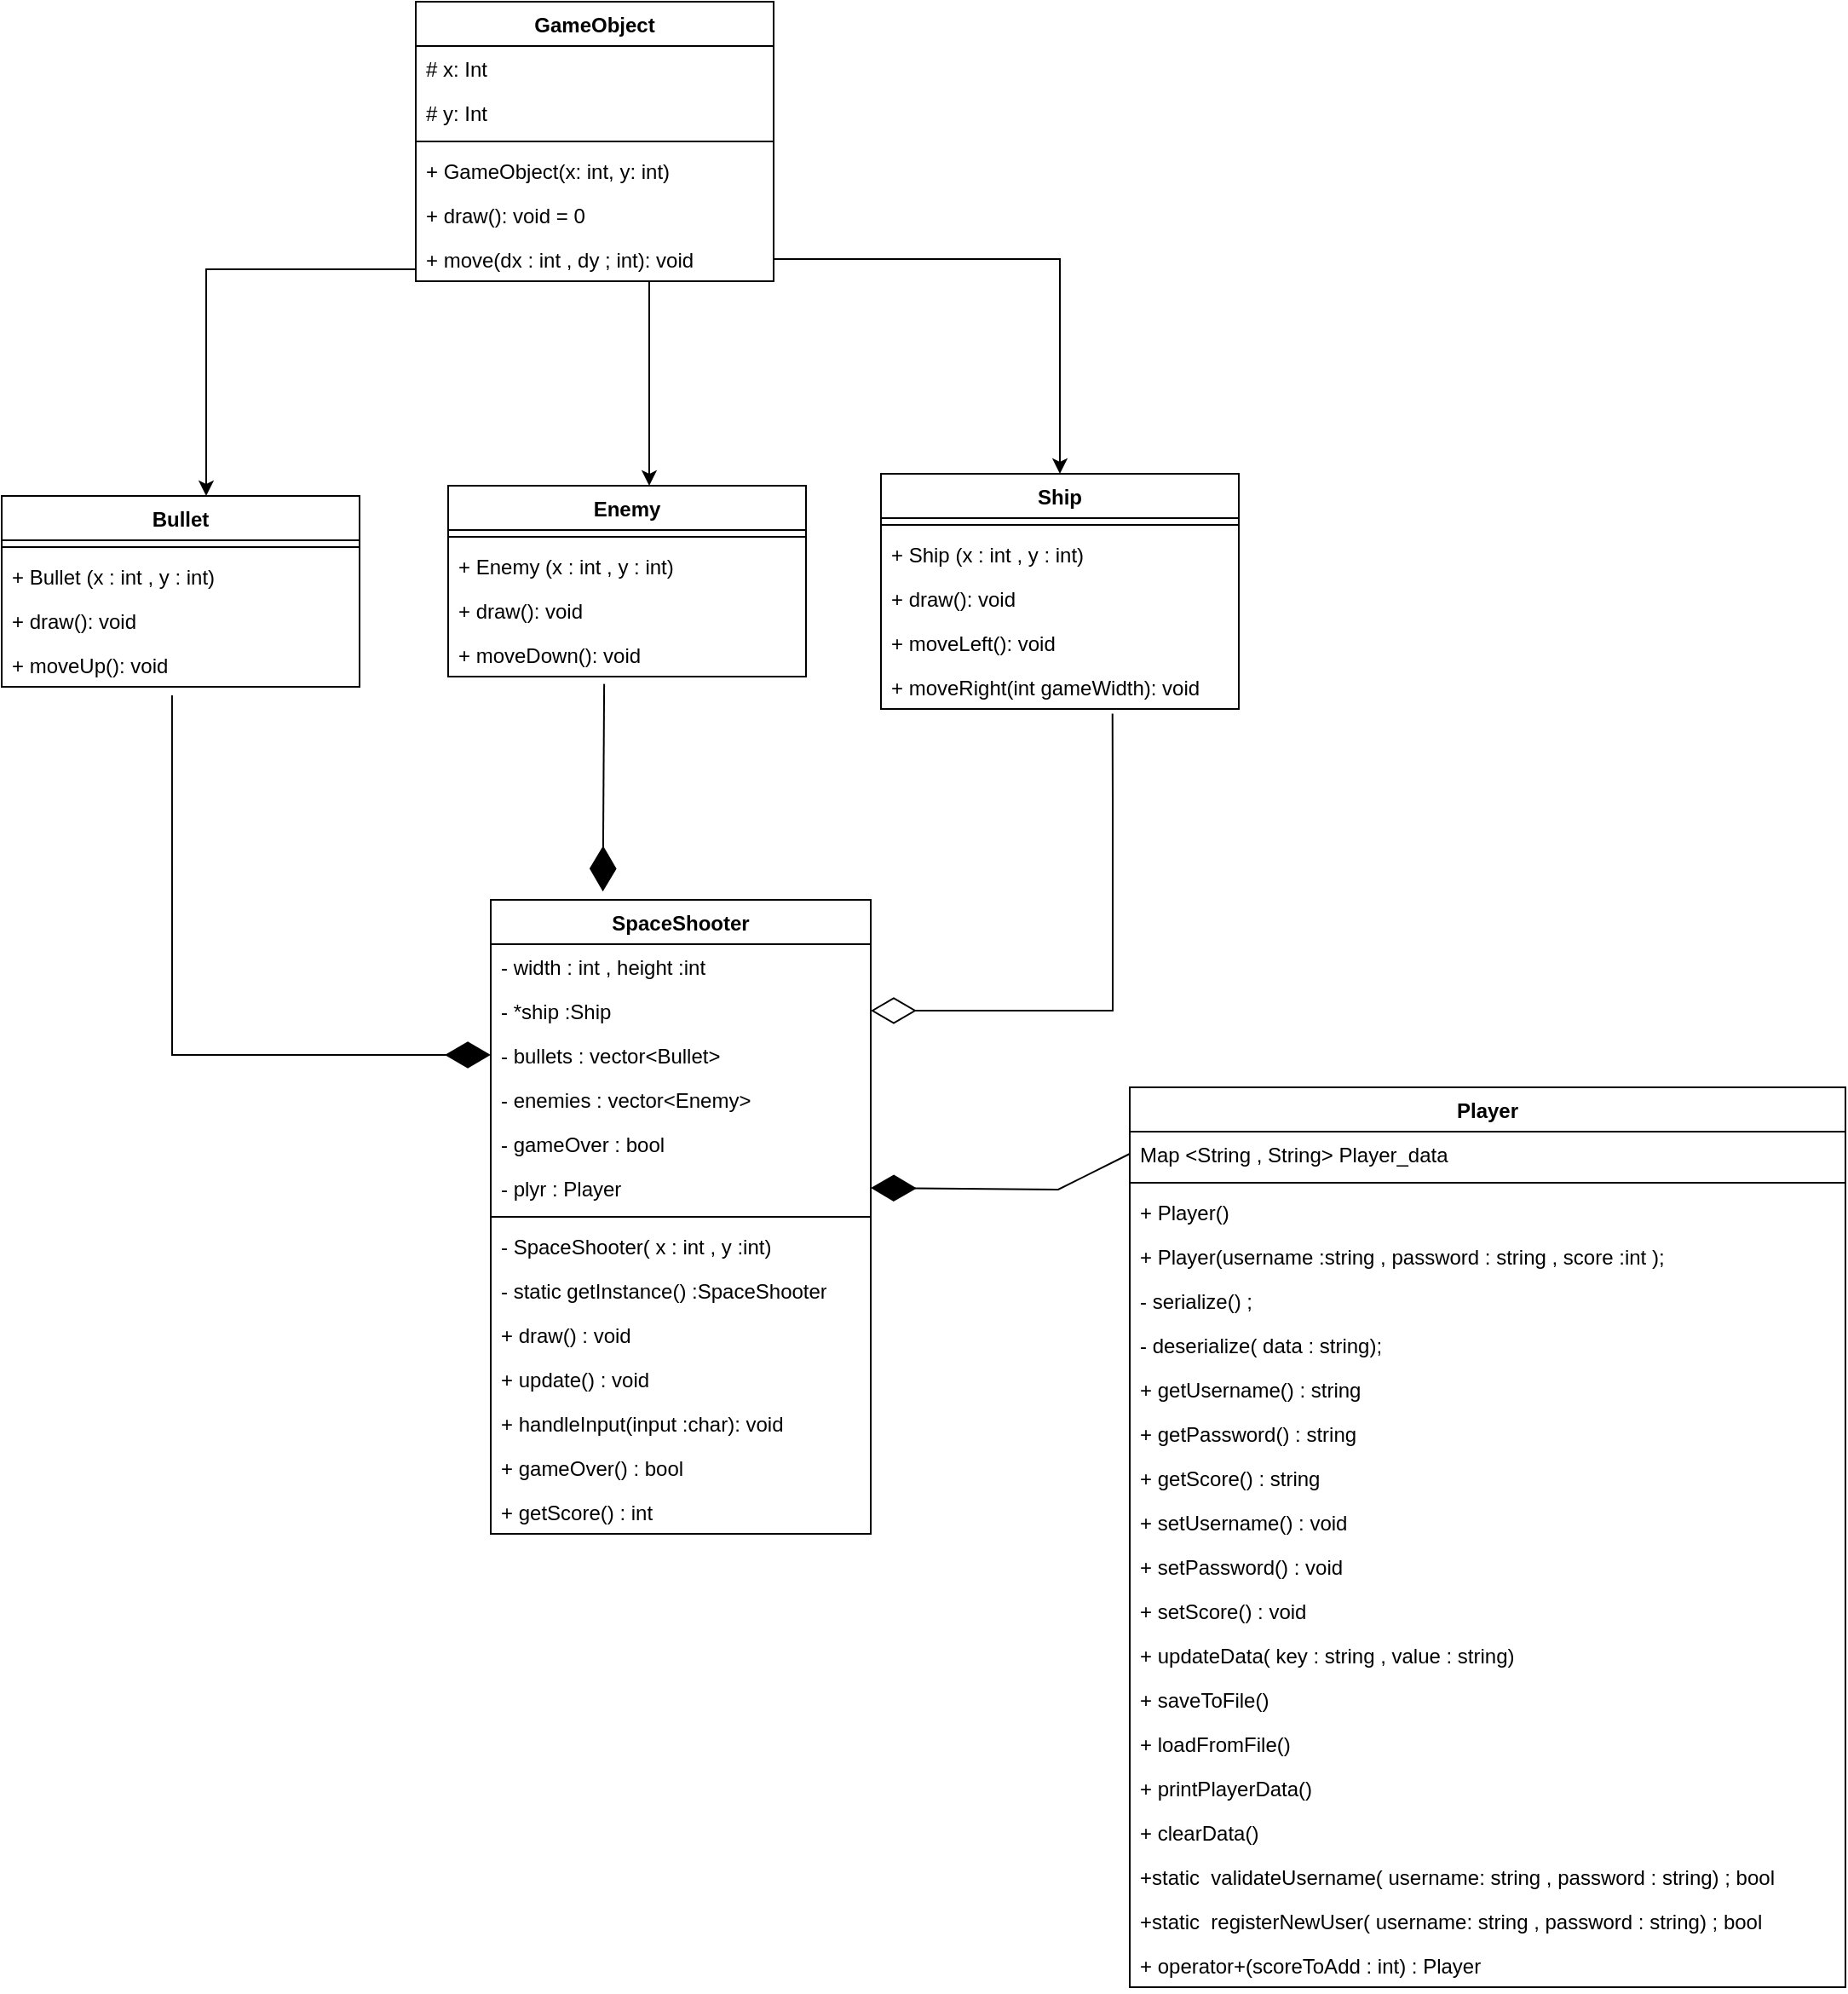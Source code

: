 <mxfile version="24.2.5" type="device">
  <diagram name="Page-1" id="9AQTAqLmqw89JtDIQu3y">
    <mxGraphModel dx="1171" dy="546" grid="1" gridSize="10" guides="1" tooltips="1" connect="1" arrows="1" fold="1" page="1" pageScale="1" pageWidth="850" pageHeight="1100" math="0" shadow="0">
      <root>
        <mxCell id="0" />
        <mxCell id="1" parent="0" />
        <mxCell id="Ej15U9OfNQiC9HSzGDF1-23" value="GameObject" style="swimlane;fontStyle=1;align=center;verticalAlign=top;childLayout=stackLayout;horizontal=1;startSize=26;horizontalStack=0;resizeParent=1;resizeParentMax=0;resizeLast=0;collapsible=1;marginBottom=0;whiteSpace=wrap;html=1;" parent="1" vertex="1">
          <mxGeometry x="273" y="223" width="210" height="164" as="geometry" />
        </mxCell>
        <mxCell id="Ej15U9OfNQiC9HSzGDF1-29" value="# x: Int" style="text;strokeColor=none;fillColor=none;align=left;verticalAlign=top;spacingLeft=4;spacingRight=4;overflow=hidden;rotatable=0;points=[[0,0.5],[1,0.5]];portConstraint=eastwest;whiteSpace=wrap;html=1;" parent="Ej15U9OfNQiC9HSzGDF1-23" vertex="1">
          <mxGeometry y="26" width="210" height="26" as="geometry" />
        </mxCell>
        <mxCell id="Ej15U9OfNQiC9HSzGDF1-24" value="# y: Int" style="text;strokeColor=none;fillColor=none;align=left;verticalAlign=top;spacingLeft=4;spacingRight=4;overflow=hidden;rotatable=0;points=[[0,0.5],[1,0.5]];portConstraint=eastwest;whiteSpace=wrap;html=1;" parent="Ej15U9OfNQiC9HSzGDF1-23" vertex="1">
          <mxGeometry y="52" width="210" height="26" as="geometry" />
        </mxCell>
        <mxCell id="Ej15U9OfNQiC9HSzGDF1-25" value="" style="line;strokeWidth=1;fillColor=none;align=left;verticalAlign=middle;spacingTop=-1;spacingLeft=3;spacingRight=3;rotatable=0;labelPosition=right;points=[];portConstraint=eastwest;strokeColor=inherit;" parent="Ej15U9OfNQiC9HSzGDF1-23" vertex="1">
          <mxGeometry y="78" width="210" height="8" as="geometry" />
        </mxCell>
        <mxCell id="Ej15U9OfNQiC9HSzGDF1-30" value="&lt;div&gt;+ GameObject(x: int, y: int)&lt;/div&gt;&lt;div&gt;&lt;br&gt;&lt;/div&gt;" style="text;strokeColor=none;fillColor=none;align=left;verticalAlign=top;spacingLeft=4;spacingRight=4;overflow=hidden;rotatable=0;points=[[0,0.5],[1,0.5]];portConstraint=eastwest;whiteSpace=wrap;html=1;" parent="Ej15U9OfNQiC9HSzGDF1-23" vertex="1">
          <mxGeometry y="86" width="210" height="26" as="geometry" />
        </mxCell>
        <mxCell id="Ej15U9OfNQiC9HSzGDF1-31" value="+ draw(): void = 0&amp;nbsp;" style="text;strokeColor=none;fillColor=none;align=left;verticalAlign=top;spacingLeft=4;spacingRight=4;overflow=hidden;rotatable=0;points=[[0,0.5],[1,0.5]];portConstraint=eastwest;whiteSpace=wrap;html=1;" parent="Ej15U9OfNQiC9HSzGDF1-23" vertex="1">
          <mxGeometry y="112" width="210" height="26" as="geometry" />
        </mxCell>
        <mxCell id="Ej15U9OfNQiC9HSzGDF1-26" value="+ move(dx : int , dy ; int): void" style="text;strokeColor=none;fillColor=none;align=left;verticalAlign=top;spacingLeft=4;spacingRight=4;overflow=hidden;rotatable=0;points=[[0,0.5],[1,0.5]];portConstraint=eastwest;whiteSpace=wrap;html=1;" parent="Ej15U9OfNQiC9HSzGDF1-23" vertex="1">
          <mxGeometry y="138" width="210" height="26" as="geometry" />
        </mxCell>
        <mxCell id="Ej15U9OfNQiC9HSzGDF1-32" value="Ship" style="swimlane;fontStyle=1;align=center;verticalAlign=top;childLayout=stackLayout;horizontal=1;startSize=26;horizontalStack=0;resizeParent=1;resizeParentMax=0;resizeLast=0;collapsible=1;marginBottom=0;whiteSpace=wrap;html=1;" parent="1" vertex="1">
          <mxGeometry x="546" y="500" width="210" height="138" as="geometry" />
        </mxCell>
        <mxCell id="Ej15U9OfNQiC9HSzGDF1-35" value="" style="line;strokeWidth=1;fillColor=none;align=left;verticalAlign=middle;spacingTop=-1;spacingLeft=3;spacingRight=3;rotatable=0;labelPosition=right;points=[];portConstraint=eastwest;strokeColor=inherit;" parent="Ej15U9OfNQiC9HSzGDF1-32" vertex="1">
          <mxGeometry y="26" width="210" height="8" as="geometry" />
        </mxCell>
        <mxCell id="Ej15U9OfNQiC9HSzGDF1-36" value="+ Ship (x : int , y : int)&amp;nbsp;" style="text;strokeColor=none;fillColor=none;align=left;verticalAlign=top;spacingLeft=4;spacingRight=4;overflow=hidden;rotatable=0;points=[[0,0.5],[1,0.5]];portConstraint=eastwest;whiteSpace=wrap;html=1;" parent="Ej15U9OfNQiC9HSzGDF1-32" vertex="1">
          <mxGeometry y="34" width="210" height="26" as="geometry" />
        </mxCell>
        <mxCell id="Ej15U9OfNQiC9HSzGDF1-37" value="+ draw(): void&amp;nbsp; &amp;nbsp;" style="text;strokeColor=none;fillColor=none;align=left;verticalAlign=top;spacingLeft=4;spacingRight=4;overflow=hidden;rotatable=0;points=[[0,0.5],[1,0.5]];portConstraint=eastwest;whiteSpace=wrap;html=1;" parent="Ej15U9OfNQiC9HSzGDF1-32" vertex="1">
          <mxGeometry y="60" width="210" height="26" as="geometry" />
        </mxCell>
        <mxCell id="Ej15U9OfNQiC9HSzGDF1-41" value="+ moveLeft(): void" style="text;strokeColor=none;fillColor=none;align=left;verticalAlign=top;spacingLeft=4;spacingRight=4;overflow=hidden;rotatable=0;points=[[0,0.5],[1,0.5]];portConstraint=eastwest;whiteSpace=wrap;html=1;" parent="Ej15U9OfNQiC9HSzGDF1-32" vertex="1">
          <mxGeometry y="86" width="210" height="26" as="geometry" />
        </mxCell>
        <mxCell id="Ej15U9OfNQiC9HSzGDF1-40" value="+ moveRight(int gameWidth): void" style="text;strokeColor=none;fillColor=none;align=left;verticalAlign=top;spacingLeft=4;spacingRight=4;overflow=hidden;rotatable=0;points=[[0,0.5],[1,0.5]];portConstraint=eastwest;whiteSpace=wrap;html=1;" parent="Ej15U9OfNQiC9HSzGDF1-32" vertex="1">
          <mxGeometry y="112" width="210" height="26" as="geometry" />
        </mxCell>
        <mxCell id="Ej15U9OfNQiC9HSzGDF1-50" style="edgeStyle=orthogonalEdgeStyle;rounded=0;orthogonalLoop=1;jettySize=auto;html=1;" parent="1" source="Ej15U9OfNQiC9HSzGDF1-23" target="Ej15U9OfNQiC9HSzGDF1-42" edge="1">
          <mxGeometry relative="1" as="geometry">
            <Array as="points">
              <mxPoint x="410" y="480" />
              <mxPoint x="410" y="480" />
            </Array>
          </mxGeometry>
        </mxCell>
        <mxCell id="Ej15U9OfNQiC9HSzGDF1-42" value="Enemy" style="swimlane;fontStyle=1;align=center;verticalAlign=top;childLayout=stackLayout;horizontal=1;startSize=26;horizontalStack=0;resizeParent=1;resizeParentMax=0;resizeLast=0;collapsible=1;marginBottom=0;whiteSpace=wrap;html=1;" parent="1" vertex="1">
          <mxGeometry x="292" y="507" width="210" height="112" as="geometry" />
        </mxCell>
        <mxCell id="Ej15U9OfNQiC9HSzGDF1-43" value="" style="line;strokeWidth=1;fillColor=none;align=left;verticalAlign=middle;spacingTop=-1;spacingLeft=3;spacingRight=3;rotatable=0;labelPosition=right;points=[];portConstraint=eastwest;strokeColor=inherit;" parent="Ej15U9OfNQiC9HSzGDF1-42" vertex="1">
          <mxGeometry y="26" width="210" height="8" as="geometry" />
        </mxCell>
        <mxCell id="Ej15U9OfNQiC9HSzGDF1-44" value="+ Enemy (x : int , y : int)&amp;nbsp;" style="text;strokeColor=none;fillColor=none;align=left;verticalAlign=top;spacingLeft=4;spacingRight=4;overflow=hidden;rotatable=0;points=[[0,0.5],[1,0.5]];portConstraint=eastwest;whiteSpace=wrap;html=1;" parent="Ej15U9OfNQiC9HSzGDF1-42" vertex="1">
          <mxGeometry y="34" width="210" height="26" as="geometry" />
        </mxCell>
        <mxCell id="Ej15U9OfNQiC9HSzGDF1-45" value="+ draw(): void&amp;nbsp; &amp;nbsp;" style="text;strokeColor=none;fillColor=none;align=left;verticalAlign=top;spacingLeft=4;spacingRight=4;overflow=hidden;rotatable=0;points=[[0,0.5],[1,0.5]];portConstraint=eastwest;whiteSpace=wrap;html=1;" parent="Ej15U9OfNQiC9HSzGDF1-42" vertex="1">
          <mxGeometry y="60" width="210" height="26" as="geometry" />
        </mxCell>
        <mxCell id="Ej15U9OfNQiC9HSzGDF1-46" value="+ moveDown(): void" style="text;strokeColor=none;fillColor=none;align=left;verticalAlign=top;spacingLeft=4;spacingRight=4;overflow=hidden;rotatable=0;points=[[0,0.5],[1,0.5]];portConstraint=eastwest;whiteSpace=wrap;html=1;" parent="Ej15U9OfNQiC9HSzGDF1-42" vertex="1">
          <mxGeometry y="86" width="210" height="26" as="geometry" />
        </mxCell>
        <mxCell id="Ej15U9OfNQiC9HSzGDF1-56" style="edgeStyle=orthogonalEdgeStyle;rounded=0;orthogonalLoop=1;jettySize=auto;html=1;" parent="1" source="Ej15U9OfNQiC9HSzGDF1-23" target="Ej15U9OfNQiC9HSzGDF1-51" edge="1">
          <mxGeometry relative="1" as="geometry">
            <Array as="points">
              <mxPoint x="150" y="380" />
            </Array>
          </mxGeometry>
        </mxCell>
        <mxCell id="Ej15U9OfNQiC9HSzGDF1-51" value="Bullet" style="swimlane;fontStyle=1;align=center;verticalAlign=top;childLayout=stackLayout;horizontal=1;startSize=26;horizontalStack=0;resizeParent=1;resizeParentMax=0;resizeLast=0;collapsible=1;marginBottom=0;whiteSpace=wrap;html=1;" parent="1" vertex="1">
          <mxGeometry x="30" y="513" width="210" height="112" as="geometry" />
        </mxCell>
        <mxCell id="Ej15U9OfNQiC9HSzGDF1-52" value="" style="line;strokeWidth=1;fillColor=none;align=left;verticalAlign=middle;spacingTop=-1;spacingLeft=3;spacingRight=3;rotatable=0;labelPosition=right;points=[];portConstraint=eastwest;strokeColor=inherit;" parent="Ej15U9OfNQiC9HSzGDF1-51" vertex="1">
          <mxGeometry y="26" width="210" height="8" as="geometry" />
        </mxCell>
        <mxCell id="Ej15U9OfNQiC9HSzGDF1-53" value="+ Bullet (x : int , y : int)&amp;nbsp;" style="text;strokeColor=none;fillColor=none;align=left;verticalAlign=top;spacingLeft=4;spacingRight=4;overflow=hidden;rotatable=0;points=[[0,0.5],[1,0.5]];portConstraint=eastwest;whiteSpace=wrap;html=1;" parent="Ej15U9OfNQiC9HSzGDF1-51" vertex="1">
          <mxGeometry y="34" width="210" height="26" as="geometry" />
        </mxCell>
        <mxCell id="Ej15U9OfNQiC9HSzGDF1-54" value="+ draw(): void&amp;nbsp; &amp;nbsp;" style="text;strokeColor=none;fillColor=none;align=left;verticalAlign=top;spacingLeft=4;spacingRight=4;overflow=hidden;rotatable=0;points=[[0,0.5],[1,0.5]];portConstraint=eastwest;whiteSpace=wrap;html=1;" parent="Ej15U9OfNQiC9HSzGDF1-51" vertex="1">
          <mxGeometry y="60" width="210" height="26" as="geometry" />
        </mxCell>
        <mxCell id="Ej15U9OfNQiC9HSzGDF1-55" value="+ moveUp(): void" style="text;strokeColor=none;fillColor=none;align=left;verticalAlign=top;spacingLeft=4;spacingRight=4;overflow=hidden;rotatable=0;points=[[0,0.5],[1,0.5]];portConstraint=eastwest;whiteSpace=wrap;html=1;" parent="Ej15U9OfNQiC9HSzGDF1-51" vertex="1">
          <mxGeometry y="86" width="210" height="26" as="geometry" />
        </mxCell>
        <mxCell id="W9QkNB7BIVloOZYBwlRw-6" value="SpaceShooter" style="swimlane;fontStyle=1;align=center;verticalAlign=top;childLayout=stackLayout;horizontal=1;startSize=26;horizontalStack=0;resizeParent=1;resizeParentMax=0;resizeLast=0;collapsible=1;marginBottom=0;whiteSpace=wrap;html=1;" parent="1" vertex="1">
          <mxGeometry x="317" y="750" width="223" height="372" as="geometry" />
        </mxCell>
        <mxCell id="W9QkNB7BIVloOZYBwlRw-7" value="- width : int , height :int&amp;nbsp;" style="text;strokeColor=none;fillColor=none;align=left;verticalAlign=top;spacingLeft=4;spacingRight=4;overflow=hidden;rotatable=0;points=[[0,0.5],[1,0.5]];portConstraint=eastwest;whiteSpace=wrap;html=1;" parent="W9QkNB7BIVloOZYBwlRw-6" vertex="1">
          <mxGeometry y="26" width="223" height="26" as="geometry" />
        </mxCell>
        <mxCell id="W9QkNB7BIVloOZYBwlRw-10" value="- *ship :Ship" style="text;strokeColor=none;fillColor=none;align=left;verticalAlign=top;spacingLeft=4;spacingRight=4;overflow=hidden;rotatable=0;points=[[0,0.5],[1,0.5]];portConstraint=eastwest;whiteSpace=wrap;html=1;" parent="W9QkNB7BIVloOZYBwlRw-6" vertex="1">
          <mxGeometry y="52" width="223" height="26" as="geometry" />
        </mxCell>
        <mxCell id="W9QkNB7BIVloOZYBwlRw-11" value="- bullets : vector&amp;lt;Bullet&amp;gt;" style="text;strokeColor=none;fillColor=none;align=left;verticalAlign=top;spacingLeft=4;spacingRight=4;overflow=hidden;rotatable=0;points=[[0,0.5],[1,0.5]];portConstraint=eastwest;whiteSpace=wrap;html=1;" parent="W9QkNB7BIVloOZYBwlRw-6" vertex="1">
          <mxGeometry y="78" width="223" height="26" as="geometry" />
        </mxCell>
        <mxCell id="W9QkNB7BIVloOZYBwlRw-12" value="- enemies : vector&amp;lt;Enemy&amp;gt;" style="text;strokeColor=none;fillColor=none;align=left;verticalAlign=top;spacingLeft=4;spacingRight=4;overflow=hidden;rotatable=0;points=[[0,0.5],[1,0.5]];portConstraint=eastwest;whiteSpace=wrap;html=1;" parent="W9QkNB7BIVloOZYBwlRw-6" vertex="1">
          <mxGeometry y="104" width="223" height="26" as="geometry" />
        </mxCell>
        <mxCell id="IK50dmGfJA6FWBAc21dN-13" value="- gameOver : bool" style="text;strokeColor=none;fillColor=none;align=left;verticalAlign=top;spacingLeft=4;spacingRight=4;overflow=hidden;rotatable=0;points=[[0,0.5],[1,0.5]];portConstraint=eastwest;whiteSpace=wrap;html=1;" parent="W9QkNB7BIVloOZYBwlRw-6" vertex="1">
          <mxGeometry y="130" width="223" height="26" as="geometry" />
        </mxCell>
        <mxCell id="W9QkNB7BIVloOZYBwlRw-13" value="- plyr : Player" style="text;strokeColor=none;fillColor=none;align=left;verticalAlign=top;spacingLeft=4;spacingRight=4;overflow=hidden;rotatable=0;points=[[0,0.5],[1,0.5]];portConstraint=eastwest;whiteSpace=wrap;html=1;" parent="W9QkNB7BIVloOZYBwlRw-6" vertex="1">
          <mxGeometry y="156" width="223" height="26" as="geometry" />
        </mxCell>
        <mxCell id="W9QkNB7BIVloOZYBwlRw-8" value="" style="line;strokeWidth=1;fillColor=none;align=left;verticalAlign=middle;spacingTop=-1;spacingLeft=3;spacingRight=3;rotatable=0;labelPosition=right;points=[];portConstraint=eastwest;strokeColor=inherit;" parent="W9QkNB7BIVloOZYBwlRw-6" vertex="1">
          <mxGeometry y="182" width="223" height="8" as="geometry" />
        </mxCell>
        <mxCell id="A46i-bcVwEdvvH2cOwZ9-2" value="- SpaceShooter( x : int , y :int)" style="text;strokeColor=none;fillColor=none;align=left;verticalAlign=top;spacingLeft=4;spacingRight=4;overflow=hidden;rotatable=0;points=[[0,0.5],[1,0.5]];portConstraint=eastwest;whiteSpace=wrap;html=1;" vertex="1" parent="W9QkNB7BIVloOZYBwlRw-6">
          <mxGeometry y="190" width="223" height="26" as="geometry" />
        </mxCell>
        <mxCell id="W9QkNB7BIVloOZYBwlRw-9" value="- static getInstance() :SpaceShooter" style="text;strokeColor=none;fillColor=none;align=left;verticalAlign=top;spacingLeft=4;spacingRight=4;overflow=hidden;rotatable=0;points=[[0,0.5],[1,0.5]];portConstraint=eastwest;whiteSpace=wrap;html=1;" parent="W9QkNB7BIVloOZYBwlRw-6" vertex="1">
          <mxGeometry y="216" width="223" height="26" as="geometry" />
        </mxCell>
        <mxCell id="W9QkNB7BIVloOZYBwlRw-15" value="+ draw() : void" style="text;strokeColor=none;fillColor=none;align=left;verticalAlign=top;spacingLeft=4;spacingRight=4;overflow=hidden;rotatable=0;points=[[0,0.5],[1,0.5]];portConstraint=eastwest;whiteSpace=wrap;html=1;" parent="W9QkNB7BIVloOZYBwlRw-6" vertex="1">
          <mxGeometry y="242" width="223" height="26" as="geometry" />
        </mxCell>
        <mxCell id="W9QkNB7BIVloOZYBwlRw-16" value="+ update() : void" style="text;strokeColor=none;fillColor=none;align=left;verticalAlign=top;spacingLeft=4;spacingRight=4;overflow=hidden;rotatable=0;points=[[0,0.5],[1,0.5]];portConstraint=eastwest;whiteSpace=wrap;html=1;" parent="W9QkNB7BIVloOZYBwlRw-6" vertex="1">
          <mxGeometry y="268" width="223" height="26" as="geometry" />
        </mxCell>
        <mxCell id="W9QkNB7BIVloOZYBwlRw-17" value="+ handleInput(input :char): void" style="text;strokeColor=none;fillColor=none;align=left;verticalAlign=top;spacingLeft=4;spacingRight=4;overflow=hidden;rotatable=0;points=[[0,0.5],[1,0.5]];portConstraint=eastwest;whiteSpace=wrap;html=1;" parent="W9QkNB7BIVloOZYBwlRw-6" vertex="1">
          <mxGeometry y="294" width="223" height="26" as="geometry" />
        </mxCell>
        <mxCell id="W9QkNB7BIVloOZYBwlRw-18" value="+ gameOver() : bool" style="text;strokeColor=none;fillColor=none;align=left;verticalAlign=top;spacingLeft=4;spacingRight=4;overflow=hidden;rotatable=0;points=[[0,0.5],[1,0.5]];portConstraint=eastwest;whiteSpace=wrap;html=1;" parent="W9QkNB7BIVloOZYBwlRw-6" vertex="1">
          <mxGeometry y="320" width="223" height="26" as="geometry" />
        </mxCell>
        <mxCell id="W9QkNB7BIVloOZYBwlRw-19" value="+ getScore() : int" style="text;strokeColor=none;fillColor=none;align=left;verticalAlign=top;spacingLeft=4;spacingRight=4;overflow=hidden;rotatable=0;points=[[0,0.5],[1,0.5]];portConstraint=eastwest;whiteSpace=wrap;html=1;" parent="W9QkNB7BIVloOZYBwlRw-6" vertex="1">
          <mxGeometry y="346" width="223" height="26" as="geometry" />
        </mxCell>
        <mxCell id="W9QkNB7BIVloOZYBwlRw-23" value="" style="endArrow=diamondThin;endFill=1;endSize=24;html=1;rounded=0;exitX=0.436;exitY=1.166;exitDx=0;exitDy=0;exitPerimeter=0;entryX=0.295;entryY=-0.013;entryDx=0;entryDy=0;entryPerimeter=0;" parent="1" source="Ej15U9OfNQiC9HSzGDF1-46" target="W9QkNB7BIVloOZYBwlRw-6" edge="1">
          <mxGeometry width="160" relative="1" as="geometry">
            <mxPoint x="505" y="680" as="sourcePoint" />
            <mxPoint x="345" y="680" as="targetPoint" />
          </mxGeometry>
        </mxCell>
        <mxCell id="W9QkNB7BIVloOZYBwlRw-25" value="" style="endArrow=diamondThin;endFill=1;endSize=24;html=1;rounded=0;entryX=0;entryY=0.5;entryDx=0;entryDy=0;exitX=0.476;exitY=1.192;exitDx=0;exitDy=0;exitPerimeter=0;" parent="1" source="Ej15U9OfNQiC9HSzGDF1-55" target="W9QkNB7BIVloOZYBwlRw-11" edge="1">
          <mxGeometry width="160" relative="1" as="geometry">
            <mxPoint x="130" y="840" as="sourcePoint" />
            <mxPoint x="292" y="880" as="targetPoint" />
            <Array as="points">
              <mxPoint x="130" y="841" />
            </Array>
          </mxGeometry>
        </mxCell>
        <mxCell id="Ej15U9OfNQiC9HSzGDF1-39" value="" style="edgeStyle=orthogonalEdgeStyle;rounded=0;orthogonalLoop=1;jettySize=auto;html=1;" parent="1" source="Ej15U9OfNQiC9HSzGDF1-26" target="Ej15U9OfNQiC9HSzGDF1-32" edge="1">
          <mxGeometry relative="1" as="geometry" />
        </mxCell>
        <mxCell id="IK50dmGfJA6FWBAc21dN-5" value="Player" style="swimlane;fontStyle=1;align=center;verticalAlign=top;childLayout=stackLayout;horizontal=1;startSize=26;horizontalStack=0;resizeParent=1;resizeParentMax=0;resizeLast=0;collapsible=1;marginBottom=0;whiteSpace=wrap;html=1;" parent="1" vertex="1">
          <mxGeometry x="692" y="860" width="420" height="528" as="geometry" />
        </mxCell>
        <mxCell id="IK50dmGfJA6FWBAc21dN-10" value="Map &amp;lt;String , String&amp;gt; Player_data" style="text;strokeColor=none;fillColor=none;align=left;verticalAlign=top;spacingLeft=4;spacingRight=4;overflow=hidden;rotatable=0;points=[[0,0.5],[1,0.5]];portConstraint=eastwest;whiteSpace=wrap;html=1;" parent="IK50dmGfJA6FWBAc21dN-5" vertex="1">
          <mxGeometry y="26" width="420" height="26" as="geometry" />
        </mxCell>
        <mxCell id="IK50dmGfJA6FWBAc21dN-7" value="" style="line;strokeWidth=1;fillColor=none;align=left;verticalAlign=middle;spacingTop=-1;spacingLeft=3;spacingRight=3;rotatable=0;labelPosition=right;points=[];portConstraint=eastwest;strokeColor=inherit;" parent="IK50dmGfJA6FWBAc21dN-5" vertex="1">
          <mxGeometry y="52" width="420" height="8" as="geometry" />
        </mxCell>
        <mxCell id="IK50dmGfJA6FWBAc21dN-12" value="+ Player()" style="text;strokeColor=none;fillColor=none;align=left;verticalAlign=top;spacingLeft=4;spacingRight=4;overflow=hidden;rotatable=0;points=[[0,0.5],[1,0.5]];portConstraint=eastwest;whiteSpace=wrap;html=1;" parent="IK50dmGfJA6FWBAc21dN-5" vertex="1">
          <mxGeometry y="60" width="420" height="26" as="geometry" />
        </mxCell>
        <mxCell id="IK50dmGfJA6FWBAc21dN-8" value="+ Player(username :string , password : string , score :int );" style="text;strokeColor=none;fillColor=none;align=left;verticalAlign=top;spacingLeft=4;spacingRight=4;overflow=hidden;rotatable=0;points=[[0,0.5],[1,0.5]];portConstraint=eastwest;whiteSpace=wrap;html=1;" parent="IK50dmGfJA6FWBAc21dN-5" vertex="1">
          <mxGeometry y="86" width="420" height="26" as="geometry" />
        </mxCell>
        <mxCell id="A46i-bcVwEdvvH2cOwZ9-10" value="- serialize() ;" style="text;strokeColor=none;fillColor=none;align=left;verticalAlign=top;spacingLeft=4;spacingRight=4;overflow=hidden;rotatable=0;points=[[0,0.5],[1,0.5]];portConstraint=eastwest;whiteSpace=wrap;html=1;" vertex="1" parent="IK50dmGfJA6FWBAc21dN-5">
          <mxGeometry y="112" width="420" height="26" as="geometry" />
        </mxCell>
        <mxCell id="A46i-bcVwEdvvH2cOwZ9-11" value="- deserialize( data : string);" style="text;strokeColor=none;fillColor=none;align=left;verticalAlign=top;spacingLeft=4;spacingRight=4;overflow=hidden;rotatable=0;points=[[0,0.5],[1,0.5]];portConstraint=eastwest;whiteSpace=wrap;html=1;" vertex="1" parent="IK50dmGfJA6FWBAc21dN-5">
          <mxGeometry y="138" width="420" height="26" as="geometry" />
        </mxCell>
        <mxCell id="A46i-bcVwEdvvH2cOwZ9-12" value="+ getUsername() : string" style="text;strokeColor=none;fillColor=none;align=left;verticalAlign=top;spacingLeft=4;spacingRight=4;overflow=hidden;rotatable=0;points=[[0,0.5],[1,0.5]];portConstraint=eastwest;whiteSpace=wrap;html=1;" vertex="1" parent="IK50dmGfJA6FWBAc21dN-5">
          <mxGeometry y="164" width="420" height="26" as="geometry" />
        </mxCell>
        <mxCell id="A46i-bcVwEdvvH2cOwZ9-13" value="+ getPassword() : string&amp;nbsp;" style="text;strokeColor=none;fillColor=none;align=left;verticalAlign=top;spacingLeft=4;spacingRight=4;overflow=hidden;rotatable=0;points=[[0,0.5],[1,0.5]];portConstraint=eastwest;whiteSpace=wrap;html=1;" vertex="1" parent="IK50dmGfJA6FWBAc21dN-5">
          <mxGeometry y="190" width="420" height="26" as="geometry" />
        </mxCell>
        <mxCell id="A46i-bcVwEdvvH2cOwZ9-14" value="+ getScore() : string" style="text;strokeColor=none;fillColor=none;align=left;verticalAlign=top;spacingLeft=4;spacingRight=4;overflow=hidden;rotatable=0;points=[[0,0.5],[1,0.5]];portConstraint=eastwest;whiteSpace=wrap;html=1;" vertex="1" parent="IK50dmGfJA6FWBAc21dN-5">
          <mxGeometry y="216" width="420" height="26" as="geometry" />
        </mxCell>
        <mxCell id="A46i-bcVwEdvvH2cOwZ9-15" value="+ setUsername() : void" style="text;strokeColor=none;fillColor=none;align=left;verticalAlign=top;spacingLeft=4;spacingRight=4;overflow=hidden;rotatable=0;points=[[0,0.5],[1,0.5]];portConstraint=eastwest;whiteSpace=wrap;html=1;" vertex="1" parent="IK50dmGfJA6FWBAc21dN-5">
          <mxGeometry y="242" width="420" height="26" as="geometry" />
        </mxCell>
        <mxCell id="A46i-bcVwEdvvH2cOwZ9-16" value="+ setPassword() : void" style="text;strokeColor=none;fillColor=none;align=left;verticalAlign=top;spacingLeft=4;spacingRight=4;overflow=hidden;rotatable=0;points=[[0,0.5],[1,0.5]];portConstraint=eastwest;whiteSpace=wrap;html=1;" vertex="1" parent="IK50dmGfJA6FWBAc21dN-5">
          <mxGeometry y="268" width="420" height="26" as="geometry" />
        </mxCell>
        <mxCell id="A46i-bcVwEdvvH2cOwZ9-17" value="+ setScore() : void" style="text;strokeColor=none;fillColor=none;align=left;verticalAlign=top;spacingLeft=4;spacingRight=4;overflow=hidden;rotatable=0;points=[[0,0.5],[1,0.5]];portConstraint=eastwest;whiteSpace=wrap;html=1;" vertex="1" parent="IK50dmGfJA6FWBAc21dN-5">
          <mxGeometry y="294" width="420" height="26" as="geometry" />
        </mxCell>
        <mxCell id="A46i-bcVwEdvvH2cOwZ9-18" value="+ updateData( key : string , value : string)" style="text;strokeColor=none;fillColor=none;align=left;verticalAlign=top;spacingLeft=4;spacingRight=4;overflow=hidden;rotatable=0;points=[[0,0.5],[1,0.5]];portConstraint=eastwest;whiteSpace=wrap;html=1;" vertex="1" parent="IK50dmGfJA6FWBAc21dN-5">
          <mxGeometry y="320" width="420" height="26" as="geometry" />
        </mxCell>
        <mxCell id="A46i-bcVwEdvvH2cOwZ9-19" value="+ saveToFile()" style="text;strokeColor=none;fillColor=none;align=left;verticalAlign=top;spacingLeft=4;spacingRight=4;overflow=hidden;rotatable=0;points=[[0,0.5],[1,0.5]];portConstraint=eastwest;whiteSpace=wrap;html=1;" vertex="1" parent="IK50dmGfJA6FWBAc21dN-5">
          <mxGeometry y="346" width="420" height="26" as="geometry" />
        </mxCell>
        <mxCell id="A46i-bcVwEdvvH2cOwZ9-20" value="+ loadFromFile()" style="text;strokeColor=none;fillColor=none;align=left;verticalAlign=top;spacingLeft=4;spacingRight=4;overflow=hidden;rotatable=0;points=[[0,0.5],[1,0.5]];portConstraint=eastwest;whiteSpace=wrap;html=1;" vertex="1" parent="IK50dmGfJA6FWBAc21dN-5">
          <mxGeometry y="372" width="420" height="26" as="geometry" />
        </mxCell>
        <mxCell id="A46i-bcVwEdvvH2cOwZ9-21" value="+ printPlayerData()" style="text;strokeColor=none;fillColor=none;align=left;verticalAlign=top;spacingLeft=4;spacingRight=4;overflow=hidden;rotatable=0;points=[[0,0.5],[1,0.5]];portConstraint=eastwest;whiteSpace=wrap;html=1;" vertex="1" parent="IK50dmGfJA6FWBAc21dN-5">
          <mxGeometry y="398" width="420" height="26" as="geometry" />
        </mxCell>
        <mxCell id="A46i-bcVwEdvvH2cOwZ9-22" value="+ clearData()" style="text;strokeColor=none;fillColor=none;align=left;verticalAlign=top;spacingLeft=4;spacingRight=4;overflow=hidden;rotatable=0;points=[[0,0.5],[1,0.5]];portConstraint=eastwest;whiteSpace=wrap;html=1;" vertex="1" parent="IK50dmGfJA6FWBAc21dN-5">
          <mxGeometry y="424" width="420" height="26" as="geometry" />
        </mxCell>
        <mxCell id="A46i-bcVwEdvvH2cOwZ9-23" value="+static&amp;nbsp; validateUsername( username: string , password : string) ; bool" style="text;strokeColor=none;fillColor=none;align=left;verticalAlign=top;spacingLeft=4;spacingRight=4;overflow=hidden;rotatable=0;points=[[0,0.5],[1,0.5]];portConstraint=eastwest;whiteSpace=wrap;html=1;" vertex="1" parent="IK50dmGfJA6FWBAc21dN-5">
          <mxGeometry y="450" width="420" height="26" as="geometry" />
        </mxCell>
        <mxCell id="A46i-bcVwEdvvH2cOwZ9-24" value="+static&amp;nbsp; registerNewUser( username: string , password : string) ; bool" style="text;strokeColor=none;fillColor=none;align=left;verticalAlign=top;spacingLeft=4;spacingRight=4;overflow=hidden;rotatable=0;points=[[0,0.5],[1,0.5]];portConstraint=eastwest;whiteSpace=wrap;html=1;" vertex="1" parent="IK50dmGfJA6FWBAc21dN-5">
          <mxGeometry y="476" width="420" height="26" as="geometry" />
        </mxCell>
        <mxCell id="BhOhKGAgAfJnNgIlsI4x-4" value="+ operator+(scoreToAdd : int) : Player" style="text;strokeColor=none;fillColor=none;align=left;verticalAlign=top;spacingLeft=4;spacingRight=4;overflow=hidden;rotatable=0;points=[[0,0.5],[1,0.5]];portConstraint=eastwest;whiteSpace=wrap;html=1;" parent="IK50dmGfJA6FWBAc21dN-5" vertex="1">
          <mxGeometry y="502" width="420" height="26" as="geometry" />
        </mxCell>
        <mxCell id="A46i-bcVwEdvvH2cOwZ9-25" value="" style="endArrow=diamondThin;endFill=1;endSize=24;html=1;rounded=0;exitX=0;exitY=0.5;exitDx=0;exitDy=0;entryX=1;entryY=0.5;entryDx=0;entryDy=0;" edge="1" parent="1" source="IK50dmGfJA6FWBAc21dN-10" target="W9QkNB7BIVloOZYBwlRw-13">
          <mxGeometry width="160" relative="1" as="geometry">
            <mxPoint x="540" y="1200" as="sourcePoint" />
            <mxPoint x="380" y="1200" as="targetPoint" />
            <Array as="points">
              <mxPoint x="650" y="920" />
            </Array>
          </mxGeometry>
        </mxCell>
        <mxCell id="A46i-bcVwEdvvH2cOwZ9-26" value="" style="endArrow=diamondThin;endFill=0;endSize=24;html=1;rounded=0;exitX=0.647;exitY=1.107;exitDx=0;exitDy=0;exitPerimeter=0;entryX=1;entryY=0.5;entryDx=0;entryDy=0;" edge="1" parent="1" source="Ej15U9OfNQiC9HSzGDF1-40" target="W9QkNB7BIVloOZYBwlRw-10">
          <mxGeometry width="160" relative="1" as="geometry">
            <mxPoint x="680" y="700" as="sourcePoint" />
            <mxPoint x="840" y="700" as="targetPoint" />
            <Array as="points">
              <mxPoint x="682" y="690" />
              <mxPoint x="682" y="815" />
            </Array>
          </mxGeometry>
        </mxCell>
      </root>
    </mxGraphModel>
  </diagram>
</mxfile>
